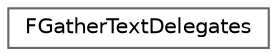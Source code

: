 digraph "Graphical Class Hierarchy"
{
 // INTERACTIVE_SVG=YES
 // LATEX_PDF_SIZE
  bgcolor="transparent";
  edge [fontname=Helvetica,fontsize=10,labelfontname=Helvetica,labelfontsize=10];
  node [fontname=Helvetica,fontsize=10,shape=box,height=0.2,width=0.4];
  rankdir="LR";
  Node0 [id="Node000000",label="FGatherTextDelegates",height=0.2,width=0.4,color="grey40", fillcolor="white", style="filled",URL="$df/df4/structFGatherTextDelegates.html",tooltip=" "];
}
